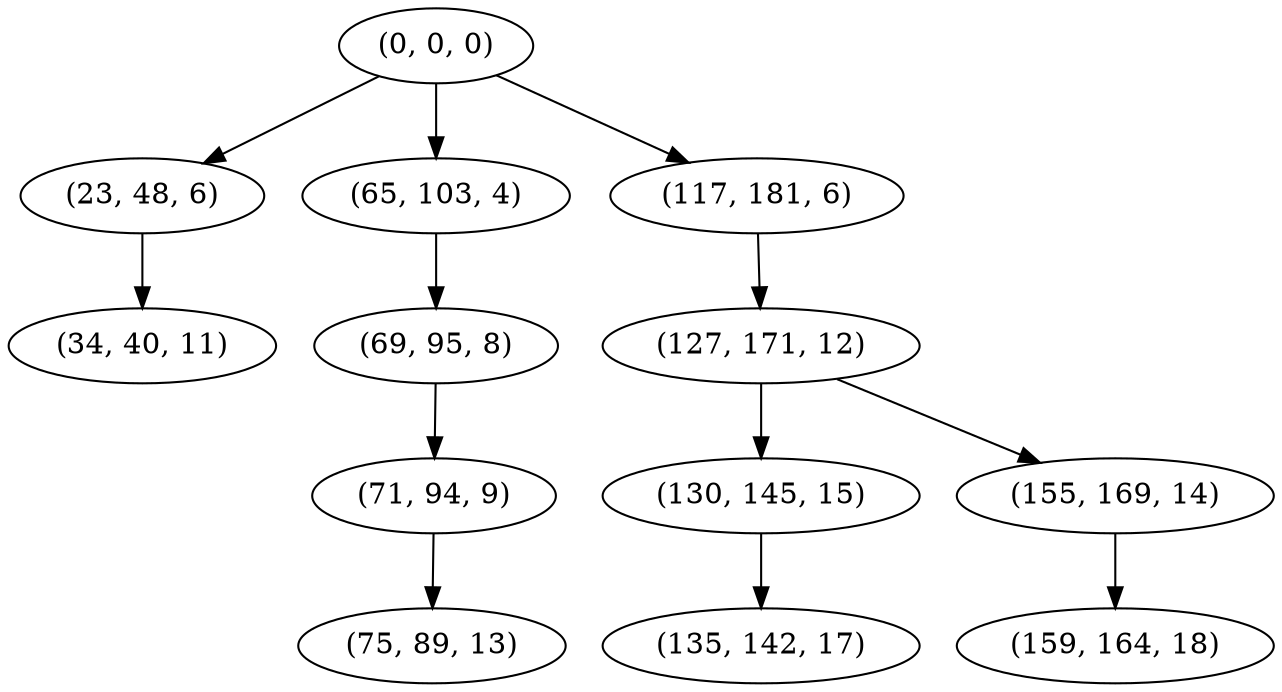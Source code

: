 digraph tree {
    "(0, 0, 0)";
    "(23, 48, 6)";
    "(34, 40, 11)";
    "(65, 103, 4)";
    "(69, 95, 8)";
    "(71, 94, 9)";
    "(75, 89, 13)";
    "(117, 181, 6)";
    "(127, 171, 12)";
    "(130, 145, 15)";
    "(135, 142, 17)";
    "(155, 169, 14)";
    "(159, 164, 18)";
    "(0, 0, 0)" -> "(23, 48, 6)";
    "(0, 0, 0)" -> "(65, 103, 4)";
    "(0, 0, 0)" -> "(117, 181, 6)";
    "(23, 48, 6)" -> "(34, 40, 11)";
    "(65, 103, 4)" -> "(69, 95, 8)";
    "(69, 95, 8)" -> "(71, 94, 9)";
    "(71, 94, 9)" -> "(75, 89, 13)";
    "(117, 181, 6)" -> "(127, 171, 12)";
    "(127, 171, 12)" -> "(130, 145, 15)";
    "(127, 171, 12)" -> "(155, 169, 14)";
    "(130, 145, 15)" -> "(135, 142, 17)";
    "(155, 169, 14)" -> "(159, 164, 18)";
}
